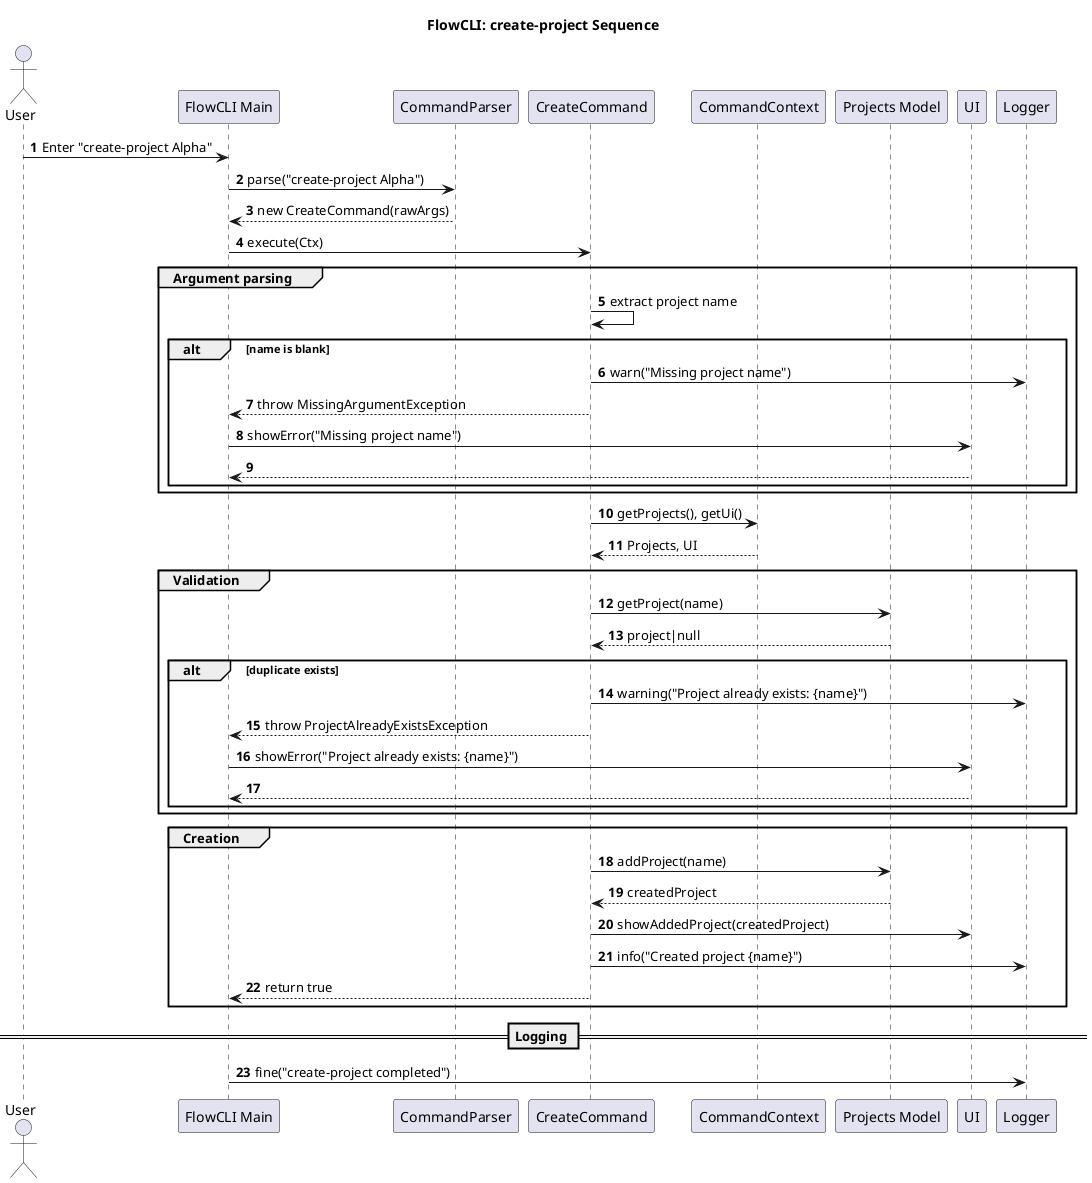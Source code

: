 @startuml CreateCommandDiagram
title FlowCLI: create-project Sequence
autonumber

actor User
participant "FlowCLI Main" as CLI
participant "CommandParser" as Parser
participant "CreateCommand" as CreateCmd
participant "CommandContext" as Ctx
participant "Projects Model" as Projects
participant "UI" as UI
participant "Logger" as Log


User -> CLI: Enter "create-project Alpha"
CLI -> Parser: parse("create-project Alpha")
Parser --> CLI: new CreateCommand(rawArgs)

CLI -> CreateCmd: execute(Ctx)

group Argument parsing
  CreateCmd -> CreateCmd: extract project name
  alt name is blank
    CreateCmd -> Log: warn("Missing project name")
    CreateCmd --> CLI: throw MissingArgumentException
    CLI -> UI: showError("Missing project name")
    return
  end
end

CreateCmd -> Ctx: getProjects(), getUi()
Ctx --> CreateCmd: Projects, UI

group Validation
  CreateCmd -> Projects: getProject(name)
  Projects --> CreateCmd: project|null
  alt duplicate exists
    CreateCmd -> Log: warning("Project already exists: {name}")
    CreateCmd --> CLI: throw ProjectAlreadyExistsException
    CLI -> UI: showError("Project already exists: {name}")
    return
  end
end

group Creation
  CreateCmd -> Projects: addProject(name)
  Projects --> CreateCmd: createdProject
  CreateCmd -> UI: showAddedProject(createdProject)
  CreateCmd -> Log: info("Created project {name}")
  CreateCmd --> CLI: return true
end

== Logging ==
CLI -> Log: fine("create-project completed")

@enduml
